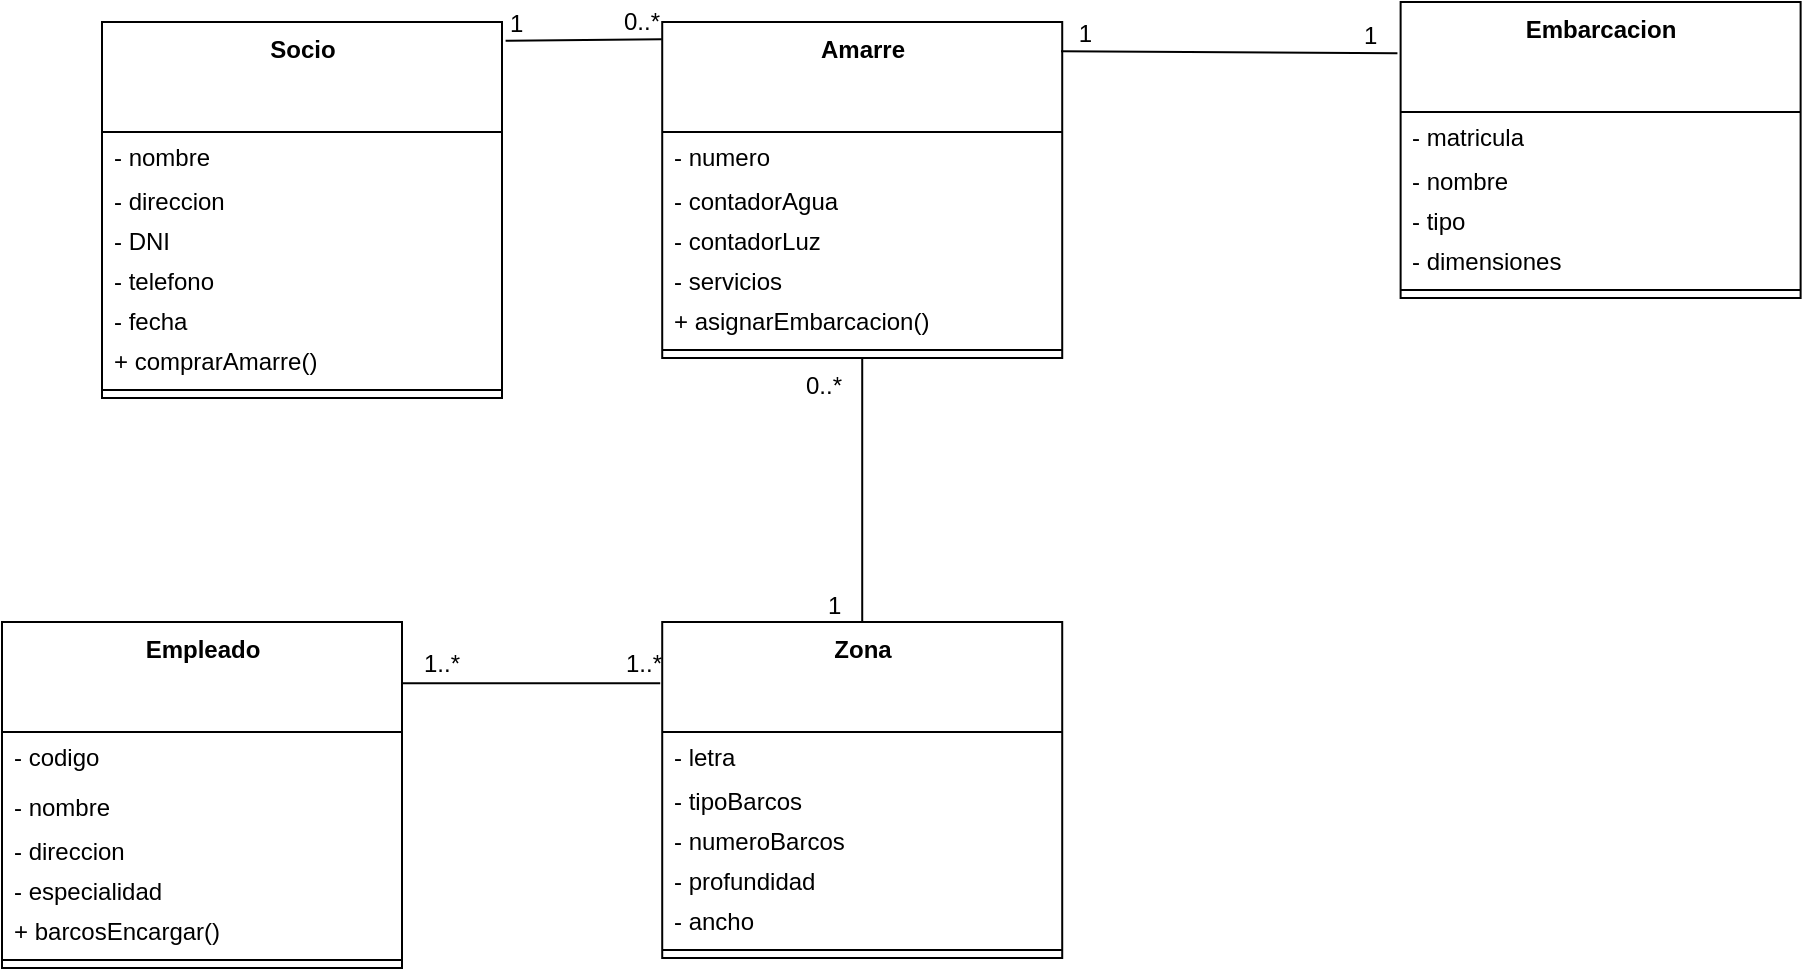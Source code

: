 <mxfile>
    <diagram id="3UM1Va-yNBoQVojBkCAc" name="Page-1">
        <mxGraphModel dx="2217" dy="979" grid="1" gridSize="10" guides="1" tooltips="1" connect="1" arrows="1" fold="1" page="1" pageScale="1" pageWidth="850" pageHeight="1100" background="#ffffff" math="0" shadow="0">
            <root>
                <mxCell id="0"/>
                <mxCell id="1" parent="0"/>
                <mxCell id="2" value="Socio" style="swimlane;fontStyle=1;align=center;verticalAlign=top;childLayout=stackLayout;horizontal=1;startSize=55;horizontalStack=0;resizeParent=1;resizeParentMax=0;resizeLast=0;collapsible=0;marginBottom=0;html=1;fillColor=none;strokeColor=#000000;fontColor=#000000;" parent="1" vertex="1">
                    <mxGeometry x="30" y="100" width="200" height="188" as="geometry"/>
                </mxCell>
                <mxCell id="3" value="- nombre" style="text;html=1;strokeColor=none;fillColor=none;align=left;verticalAlign=middle;spacingLeft=4;spacingRight=4;overflow=hidden;rotatable=0;points=[[0,0.5],[1,0.5]];portConstraint=eastwest;fontColor=#000000;" parent="2" vertex="1">
                    <mxGeometry y="55" width="200" height="25" as="geometry"/>
                </mxCell>
                <mxCell id="4" value="- direccion" style="text;html=1;strokeColor=none;fillColor=none;align=left;verticalAlign=middle;spacingLeft=4;spacingRight=4;overflow=hidden;rotatable=0;points=[[0,0.5],[1,0.5]];portConstraint=eastwest;fontColor=#000000;" parent="2" vertex="1">
                    <mxGeometry y="80" width="200" height="20" as="geometry"/>
                </mxCell>
                <mxCell id="104" value="- DNI" style="text;html=1;strokeColor=none;fillColor=none;align=left;verticalAlign=middle;spacingLeft=4;spacingRight=4;overflow=hidden;rotatable=0;points=[[0,0.5],[1,0.5]];portConstraint=eastwest;fontColor=#000000;" vertex="1" parent="2">
                    <mxGeometry y="100" width="200" height="20" as="geometry"/>
                </mxCell>
                <mxCell id="103" value="- telefono" style="text;html=1;strokeColor=none;fillColor=none;align=left;verticalAlign=middle;spacingLeft=4;spacingRight=4;overflow=hidden;rotatable=0;points=[[0,0.5],[1,0.5]];portConstraint=eastwest;fontColor=#000000;" vertex="1" parent="2">
                    <mxGeometry y="120" width="200" height="20" as="geometry"/>
                </mxCell>
                <mxCell id="102" value="- fecha" style="text;html=1;strokeColor=none;fillColor=none;align=left;verticalAlign=middle;spacingLeft=4;spacingRight=4;overflow=hidden;rotatable=0;points=[[0,0.5],[1,0.5]];portConstraint=eastwest;fontColor=#000000;" vertex="1" parent="2">
                    <mxGeometry y="140" width="200" height="20" as="geometry"/>
                </mxCell>
                <mxCell id="156" value="+ comprarAmarre()" style="text;html=1;strokeColor=none;fillColor=none;align=left;verticalAlign=middle;spacingLeft=4;spacingRight=4;overflow=hidden;rotatable=0;points=[[0,0.5],[1,0.5]];portConstraint=eastwest;fontColor=#000000;" vertex="1" parent="2">
                    <mxGeometry y="160" width="200" height="20" as="geometry"/>
                </mxCell>
                <mxCell id="7" value="" style="line;strokeWidth=1;fillColor=none;align=left;verticalAlign=middle;spacingTop=-1;spacingLeft=3;spacingRight=3;rotatable=0;labelPosition=right;points=[];portConstraint=eastwest;fontColor=#000000;strokeColor=#000000;" parent="2" vertex="1">
                    <mxGeometry y="180" width="200" height="8" as="geometry"/>
                </mxCell>
                <mxCell id="105" value="Embarcacion" style="swimlane;fontStyle=1;align=center;verticalAlign=top;childLayout=stackLayout;horizontal=1;startSize=55;horizontalStack=0;resizeParent=1;resizeParentMax=0;resizeLast=0;collapsible=0;marginBottom=0;html=1;fillColor=none;strokeColor=#000000;fontColor=#000000;" vertex="1" parent="1">
                    <mxGeometry x="679.31" y="90" width="200" height="148" as="geometry"/>
                </mxCell>
                <mxCell id="106" value="- matricula" style="text;html=1;strokeColor=none;fillColor=none;align=left;verticalAlign=middle;spacingLeft=4;spacingRight=4;overflow=hidden;rotatable=0;points=[[0,0.5],[1,0.5]];portConstraint=eastwest;fontColor=#000000;" vertex="1" parent="105">
                    <mxGeometry y="55" width="200" height="25" as="geometry"/>
                </mxCell>
                <mxCell id="107" value="- nombre" style="text;html=1;strokeColor=none;fillColor=none;align=left;verticalAlign=middle;spacingLeft=4;spacingRight=4;overflow=hidden;rotatable=0;points=[[0,0.5],[1,0.5]];portConstraint=eastwest;fontColor=#000000;" vertex="1" parent="105">
                    <mxGeometry y="80" width="200" height="20" as="geometry"/>
                </mxCell>
                <mxCell id="108" value="- tipo" style="text;html=1;strokeColor=none;fillColor=none;align=left;verticalAlign=middle;spacingLeft=4;spacingRight=4;overflow=hidden;rotatable=0;points=[[0,0.5],[1,0.5]];portConstraint=eastwest;fontColor=#000000;" vertex="1" parent="105">
                    <mxGeometry y="100" width="200" height="20" as="geometry"/>
                </mxCell>
                <mxCell id="109" value="- dimensiones" style="text;html=1;strokeColor=none;fillColor=none;align=left;verticalAlign=middle;spacingLeft=4;spacingRight=4;overflow=hidden;rotatable=0;points=[[0,0.5],[1,0.5]];portConstraint=eastwest;fontColor=#000000;" vertex="1" parent="105">
                    <mxGeometry y="120" width="200" height="20" as="geometry"/>
                </mxCell>
                <mxCell id="111" value="" style="line;strokeWidth=1;fillColor=none;align=left;verticalAlign=middle;spacingTop=-1;spacingLeft=3;spacingRight=3;rotatable=0;labelPosition=right;points=[];portConstraint=eastwest;fontColor=#000000;strokeColor=#000000;" vertex="1" parent="105">
                    <mxGeometry y="140" width="200" height="8" as="geometry"/>
                </mxCell>
                <mxCell id="113" value="Amarre" style="swimlane;fontStyle=1;align=center;verticalAlign=top;childLayout=stackLayout;horizontal=1;startSize=55;horizontalStack=0;resizeParent=1;resizeParentMax=0;resizeLast=0;collapsible=0;marginBottom=0;html=1;fillColor=none;strokeColor=#000000;fontColor=#000000;" vertex="1" parent="1">
                    <mxGeometry x="310.11" y="100" width="200" height="168" as="geometry"/>
                </mxCell>
                <mxCell id="114" value="- numero" style="text;html=1;strokeColor=none;fillColor=none;align=left;verticalAlign=middle;spacingLeft=4;spacingRight=4;overflow=hidden;rotatable=0;points=[[0,0.5],[1,0.5]];portConstraint=eastwest;fontColor=#000000;" vertex="1" parent="113">
                    <mxGeometry y="55" width="200" height="25" as="geometry"/>
                </mxCell>
                <mxCell id="115" value="- contadorAgua" style="text;html=1;strokeColor=none;fillColor=none;align=left;verticalAlign=middle;spacingLeft=4;spacingRight=4;overflow=hidden;rotatable=0;points=[[0,0.5],[1,0.5]];portConstraint=eastwest;fontColor=#000000;" vertex="1" parent="113">
                    <mxGeometry y="80" width="200" height="20" as="geometry"/>
                </mxCell>
                <mxCell id="116" value="- contadorLuz" style="text;html=1;strokeColor=none;fillColor=none;align=left;verticalAlign=middle;spacingLeft=4;spacingRight=4;overflow=hidden;rotatable=0;points=[[0,0.5],[1,0.5]];portConstraint=eastwest;fontColor=#000000;" vertex="1" parent="113">
                    <mxGeometry y="100" width="200" height="20" as="geometry"/>
                </mxCell>
                <mxCell id="117" value="- servicios" style="text;html=1;strokeColor=none;fillColor=none;align=left;verticalAlign=middle;spacingLeft=4;spacingRight=4;overflow=hidden;rotatable=0;points=[[0,0.5],[1,0.5]];portConstraint=eastwest;fontColor=#000000;" vertex="1" parent="113">
                    <mxGeometry y="120" width="200" height="20" as="geometry"/>
                </mxCell>
                <mxCell id="157" value="+ asignarEmbarcacion()" style="text;html=1;strokeColor=none;fillColor=none;align=left;verticalAlign=middle;spacingLeft=4;spacingRight=4;overflow=hidden;rotatable=0;points=[[0,0.5],[1,0.5]];portConstraint=eastwest;fontColor=#000000;" vertex="1" parent="113">
                    <mxGeometry y="140" width="200" height="20" as="geometry"/>
                </mxCell>
                <mxCell id="118" value="" style="line;strokeWidth=1;fillColor=none;align=left;verticalAlign=middle;spacingTop=-1;spacingLeft=3;spacingRight=3;rotatable=0;labelPosition=right;points=[];portConstraint=eastwest;fontColor=#000000;strokeColor=#000000;" vertex="1" parent="113">
                    <mxGeometry y="160" width="200" height="8" as="geometry"/>
                </mxCell>
                <mxCell id="120" value="Zona" style="swimlane;fontStyle=1;align=center;verticalAlign=top;childLayout=stackLayout;horizontal=1;startSize=55;horizontalStack=0;resizeParent=1;resizeParentMax=0;resizeLast=0;collapsible=0;marginBottom=0;html=1;fillColor=none;strokeColor=#000000;fontColor=#000000;" vertex="1" parent="1">
                    <mxGeometry x="310.11" y="400" width="200" height="168" as="geometry"/>
                </mxCell>
                <mxCell id="121" value="- letra" style="text;html=1;strokeColor=none;fillColor=none;align=left;verticalAlign=middle;spacingLeft=4;spacingRight=4;overflow=hidden;rotatable=0;points=[[0,0.5],[1,0.5]];portConstraint=eastwest;fontColor=#000000;" vertex="1" parent="120">
                    <mxGeometry y="55" width="200" height="25" as="geometry"/>
                </mxCell>
                <mxCell id="123" value="- tipoBarcos" style="text;html=1;strokeColor=none;fillColor=none;align=left;verticalAlign=middle;spacingLeft=4;spacingRight=4;overflow=hidden;rotatable=0;points=[[0,0.5],[1,0.5]];portConstraint=eastwest;fontColor=#000000;" vertex="1" parent="120">
                    <mxGeometry y="80" width="200" height="20" as="geometry"/>
                </mxCell>
                <mxCell id="124" value="- numeroBarcos" style="text;html=1;strokeColor=none;fillColor=none;align=left;verticalAlign=middle;spacingLeft=4;spacingRight=4;overflow=hidden;rotatable=0;points=[[0,0.5],[1,0.5]];portConstraint=eastwest;fontColor=#000000;" vertex="1" parent="120">
                    <mxGeometry y="100" width="200" height="20" as="geometry"/>
                </mxCell>
                <mxCell id="129" value="- profundidad" style="text;html=1;strokeColor=none;fillColor=none;align=left;verticalAlign=middle;spacingLeft=4;spacingRight=4;overflow=hidden;rotatable=0;points=[[0,0.5],[1,0.5]];portConstraint=eastwest;fontColor=#000000;" vertex="1" parent="120">
                    <mxGeometry y="120" width="200" height="20" as="geometry"/>
                </mxCell>
                <mxCell id="128" value="- ancho" style="text;html=1;strokeColor=none;fillColor=none;align=left;verticalAlign=middle;spacingLeft=4;spacingRight=4;overflow=hidden;rotatable=0;points=[[0,0.5],[1,0.5]];portConstraint=eastwest;fontColor=#000000;" vertex="1" parent="120">
                    <mxGeometry y="140" width="200" height="20" as="geometry"/>
                </mxCell>
                <mxCell id="125" value="" style="line;strokeWidth=1;fillColor=none;align=left;verticalAlign=middle;spacingTop=-1;spacingLeft=3;spacingRight=3;rotatable=0;labelPosition=right;points=[];portConstraint=eastwest;fontColor=#000000;strokeColor=#000000;" vertex="1" parent="120">
                    <mxGeometry y="160" width="200" height="8" as="geometry"/>
                </mxCell>
                <mxCell id="130" value="Empleado" style="swimlane;fontStyle=1;align=center;verticalAlign=top;childLayout=stackLayout;horizontal=1;startSize=55;horizontalStack=0;resizeParent=1;resizeParentMax=0;resizeLast=0;collapsible=0;marginBottom=0;html=1;fillColor=none;strokeColor=#000000;fontColor=#000000;" vertex="1" parent="1">
                    <mxGeometry x="-20" y="400" width="200" height="173" as="geometry"/>
                </mxCell>
                <mxCell id="138" value="- codigo" style="text;html=1;strokeColor=none;fillColor=none;align=left;verticalAlign=middle;spacingLeft=4;spacingRight=4;overflow=hidden;rotatable=0;points=[[0,0.5],[1,0.5]];portConstraint=eastwest;fontColor=#000000;" vertex="1" parent="130">
                    <mxGeometry y="55" width="200" height="25" as="geometry"/>
                </mxCell>
                <mxCell id="131" value="- nombre" style="text;html=1;strokeColor=none;fillColor=none;align=left;verticalAlign=middle;spacingLeft=4;spacingRight=4;overflow=hidden;rotatable=0;points=[[0,0.5],[1,0.5]];portConstraint=eastwest;fontColor=#000000;" vertex="1" parent="130">
                    <mxGeometry y="80" width="200" height="25" as="geometry"/>
                </mxCell>
                <mxCell id="132" value="- direccion" style="text;html=1;strokeColor=none;fillColor=none;align=left;verticalAlign=middle;spacingLeft=4;spacingRight=4;overflow=hidden;rotatable=0;points=[[0,0.5],[1,0.5]];portConstraint=eastwest;fontColor=#000000;" vertex="1" parent="130">
                    <mxGeometry y="105" width="200" height="20" as="geometry"/>
                </mxCell>
                <mxCell id="133" value="- especialidad" style="text;html=1;strokeColor=none;fillColor=none;align=left;verticalAlign=middle;spacingLeft=4;spacingRight=4;overflow=hidden;rotatable=0;points=[[0,0.5],[1,0.5]];portConstraint=eastwest;fontColor=#000000;" vertex="1" parent="130">
                    <mxGeometry y="125" width="200" height="20" as="geometry"/>
                </mxCell>
                <mxCell id="161" value="+ barcosEncargar()" style="text;html=1;strokeColor=none;fillColor=none;align=left;verticalAlign=middle;spacingLeft=4;spacingRight=4;overflow=hidden;rotatable=0;points=[[0,0.5],[1,0.5]];portConstraint=eastwest;fontColor=#000000;" vertex="1" parent="130">
                    <mxGeometry y="145" width="200" height="20" as="geometry"/>
                </mxCell>
                <mxCell id="136" value="" style="line;strokeWidth=1;fillColor=none;align=left;verticalAlign=middle;spacingTop=-1;spacingLeft=3;spacingRight=3;rotatable=0;labelPosition=right;points=[];portConstraint=eastwest;fontColor=#000000;strokeColor=#000000;" vertex="1" parent="130">
                    <mxGeometry y="165" width="200" height="8" as="geometry"/>
                </mxCell>
                <mxCell id="139" value="" style="endArrow=none;html=1;rounded=0;align=center;verticalAlign=top;endFill=0;labelBackgroundColor=none;entryX=-0.001;entryY=0.051;entryDx=0;entryDy=0;entryPerimeter=0;strokeColor=#000000;exitX=1.009;exitY=0.05;exitDx=0;exitDy=0;exitPerimeter=0;" edge="1" parent="1" source="2" target="113">
                    <mxGeometry relative="1" as="geometry">
                        <mxPoint x="130" y="350" as="sourcePoint"/>
                        <mxPoint x="290" y="350" as="targetPoint"/>
                    </mxGeometry>
                </mxCell>
                <mxCell id="140" value="1" style="resizable=0;html=1;align=left;verticalAlign=bottom;labelBackgroundColor=none;fontColor=#000000;" connectable="0" vertex="1" parent="139">
                    <mxGeometry x="-1" relative="1" as="geometry"/>
                </mxCell>
                <mxCell id="142" value="0..*" style="resizable=0;html=1;align=right;verticalAlign=bottom;labelBackgroundColor=none;fontColor=#000000;" connectable="0" vertex="1" parent="139">
                    <mxGeometry x="1" relative="1" as="geometry"/>
                </mxCell>
                <mxCell id="146" value="" style="endArrow=none;html=1;rounded=0;align=center;verticalAlign=top;endFill=0;labelBackgroundColor=none;strokeColor=#000000;fontColor=#000000;entryX=0.997;entryY=0.087;entryDx=0;entryDy=0;exitX=-0.008;exitY=0.173;exitDx=0;exitDy=0;exitPerimeter=0;entryPerimeter=0;" edge="1" parent="1" source="105" target="113">
                    <mxGeometry relative="1" as="geometry">
                        <mxPoint x="679.31" y="30" as="sourcePoint"/>
                        <mxPoint x="520.11" y="65.184" as="targetPoint"/>
                    </mxGeometry>
                </mxCell>
                <mxCell id="147" value="1" style="resizable=0;html=1;align=left;verticalAlign=bottom;labelBackgroundColor=none;fontColor=#000000;" connectable="0" vertex="1" parent="146">
                    <mxGeometry x="-1" relative="1" as="geometry">
                        <mxPoint x="-19" as="offset"/>
                    </mxGeometry>
                </mxCell>
                <mxCell id="149" value="1" style="resizable=0;html=1;align=right;verticalAlign=bottom;labelBackgroundColor=none;fontColor=#000000;" connectable="0" vertex="1" parent="146">
                    <mxGeometry x="1" relative="1" as="geometry">
                        <mxPoint x="16" as="offset"/>
                    </mxGeometry>
                </mxCell>
                <mxCell id="158" value="" style="endArrow=none;html=1;rounded=0;align=center;verticalAlign=top;endFill=0;labelBackgroundColor=none;strokeColor=#000000;fontColor=#000000;entryX=0.5;entryY=1;entryDx=0;entryDy=0;" edge="1" parent="1" source="120" target="113">
                    <mxGeometry relative="1" as="geometry">
                        <mxPoint x="687.71" y="125.604" as="sourcePoint"/>
                        <mxPoint x="519.51" y="124.616" as="targetPoint"/>
                    </mxGeometry>
                </mxCell>
                <mxCell id="159" value="1" style="resizable=0;html=1;align=left;verticalAlign=bottom;labelBackgroundColor=none;fontColor=#000000;" connectable="0" vertex="1" parent="158">
                    <mxGeometry x="-1" relative="1" as="geometry">
                        <mxPoint x="-19" as="offset"/>
                    </mxGeometry>
                </mxCell>
                <mxCell id="160" value="0..*" style="resizable=0;html=1;align=right;verticalAlign=bottom;labelBackgroundColor=none;fontColor=#000000;" connectable="0" vertex="1" parent="158">
                    <mxGeometry x="1" relative="1" as="geometry">
                        <mxPoint x="-10" y="22" as="offset"/>
                    </mxGeometry>
                </mxCell>
                <mxCell id="162" value="" style="endArrow=none;html=1;rounded=0;align=center;verticalAlign=top;endFill=0;labelBackgroundColor=none;strokeColor=#000000;fontColor=#000000;entryX=1.002;entryY=0.177;entryDx=0;entryDy=0;exitX=-0.005;exitY=0.182;exitDx=0;exitDy=0;exitPerimeter=0;entryPerimeter=0;" edge="1" parent="1" source="120" target="130">
                    <mxGeometry relative="1" as="geometry">
                        <mxPoint x="420.11" y="410" as="sourcePoint"/>
                        <mxPoint x="420.11" y="278" as="targetPoint"/>
                    </mxGeometry>
                </mxCell>
                <mxCell id="163" value="1..*" style="resizable=0;html=1;align=left;verticalAlign=bottom;labelBackgroundColor=none;fontColor=#000000;" connectable="0" vertex="1" parent="162">
                    <mxGeometry x="-1" relative="1" as="geometry">
                        <mxPoint x="-19" y="-1" as="offset"/>
                    </mxGeometry>
                </mxCell>
                <mxCell id="164" value="1..*" style="resizable=0;html=1;align=right;verticalAlign=bottom;labelBackgroundColor=none;fontColor=#000000;" connectable="0" vertex="1" parent="162">
                    <mxGeometry x="1" relative="1" as="geometry">
                        <mxPoint x="29" y="-1" as="offset"/>
                    </mxGeometry>
                </mxCell>
            </root>
        </mxGraphModel>
    </diagram>
</mxfile>